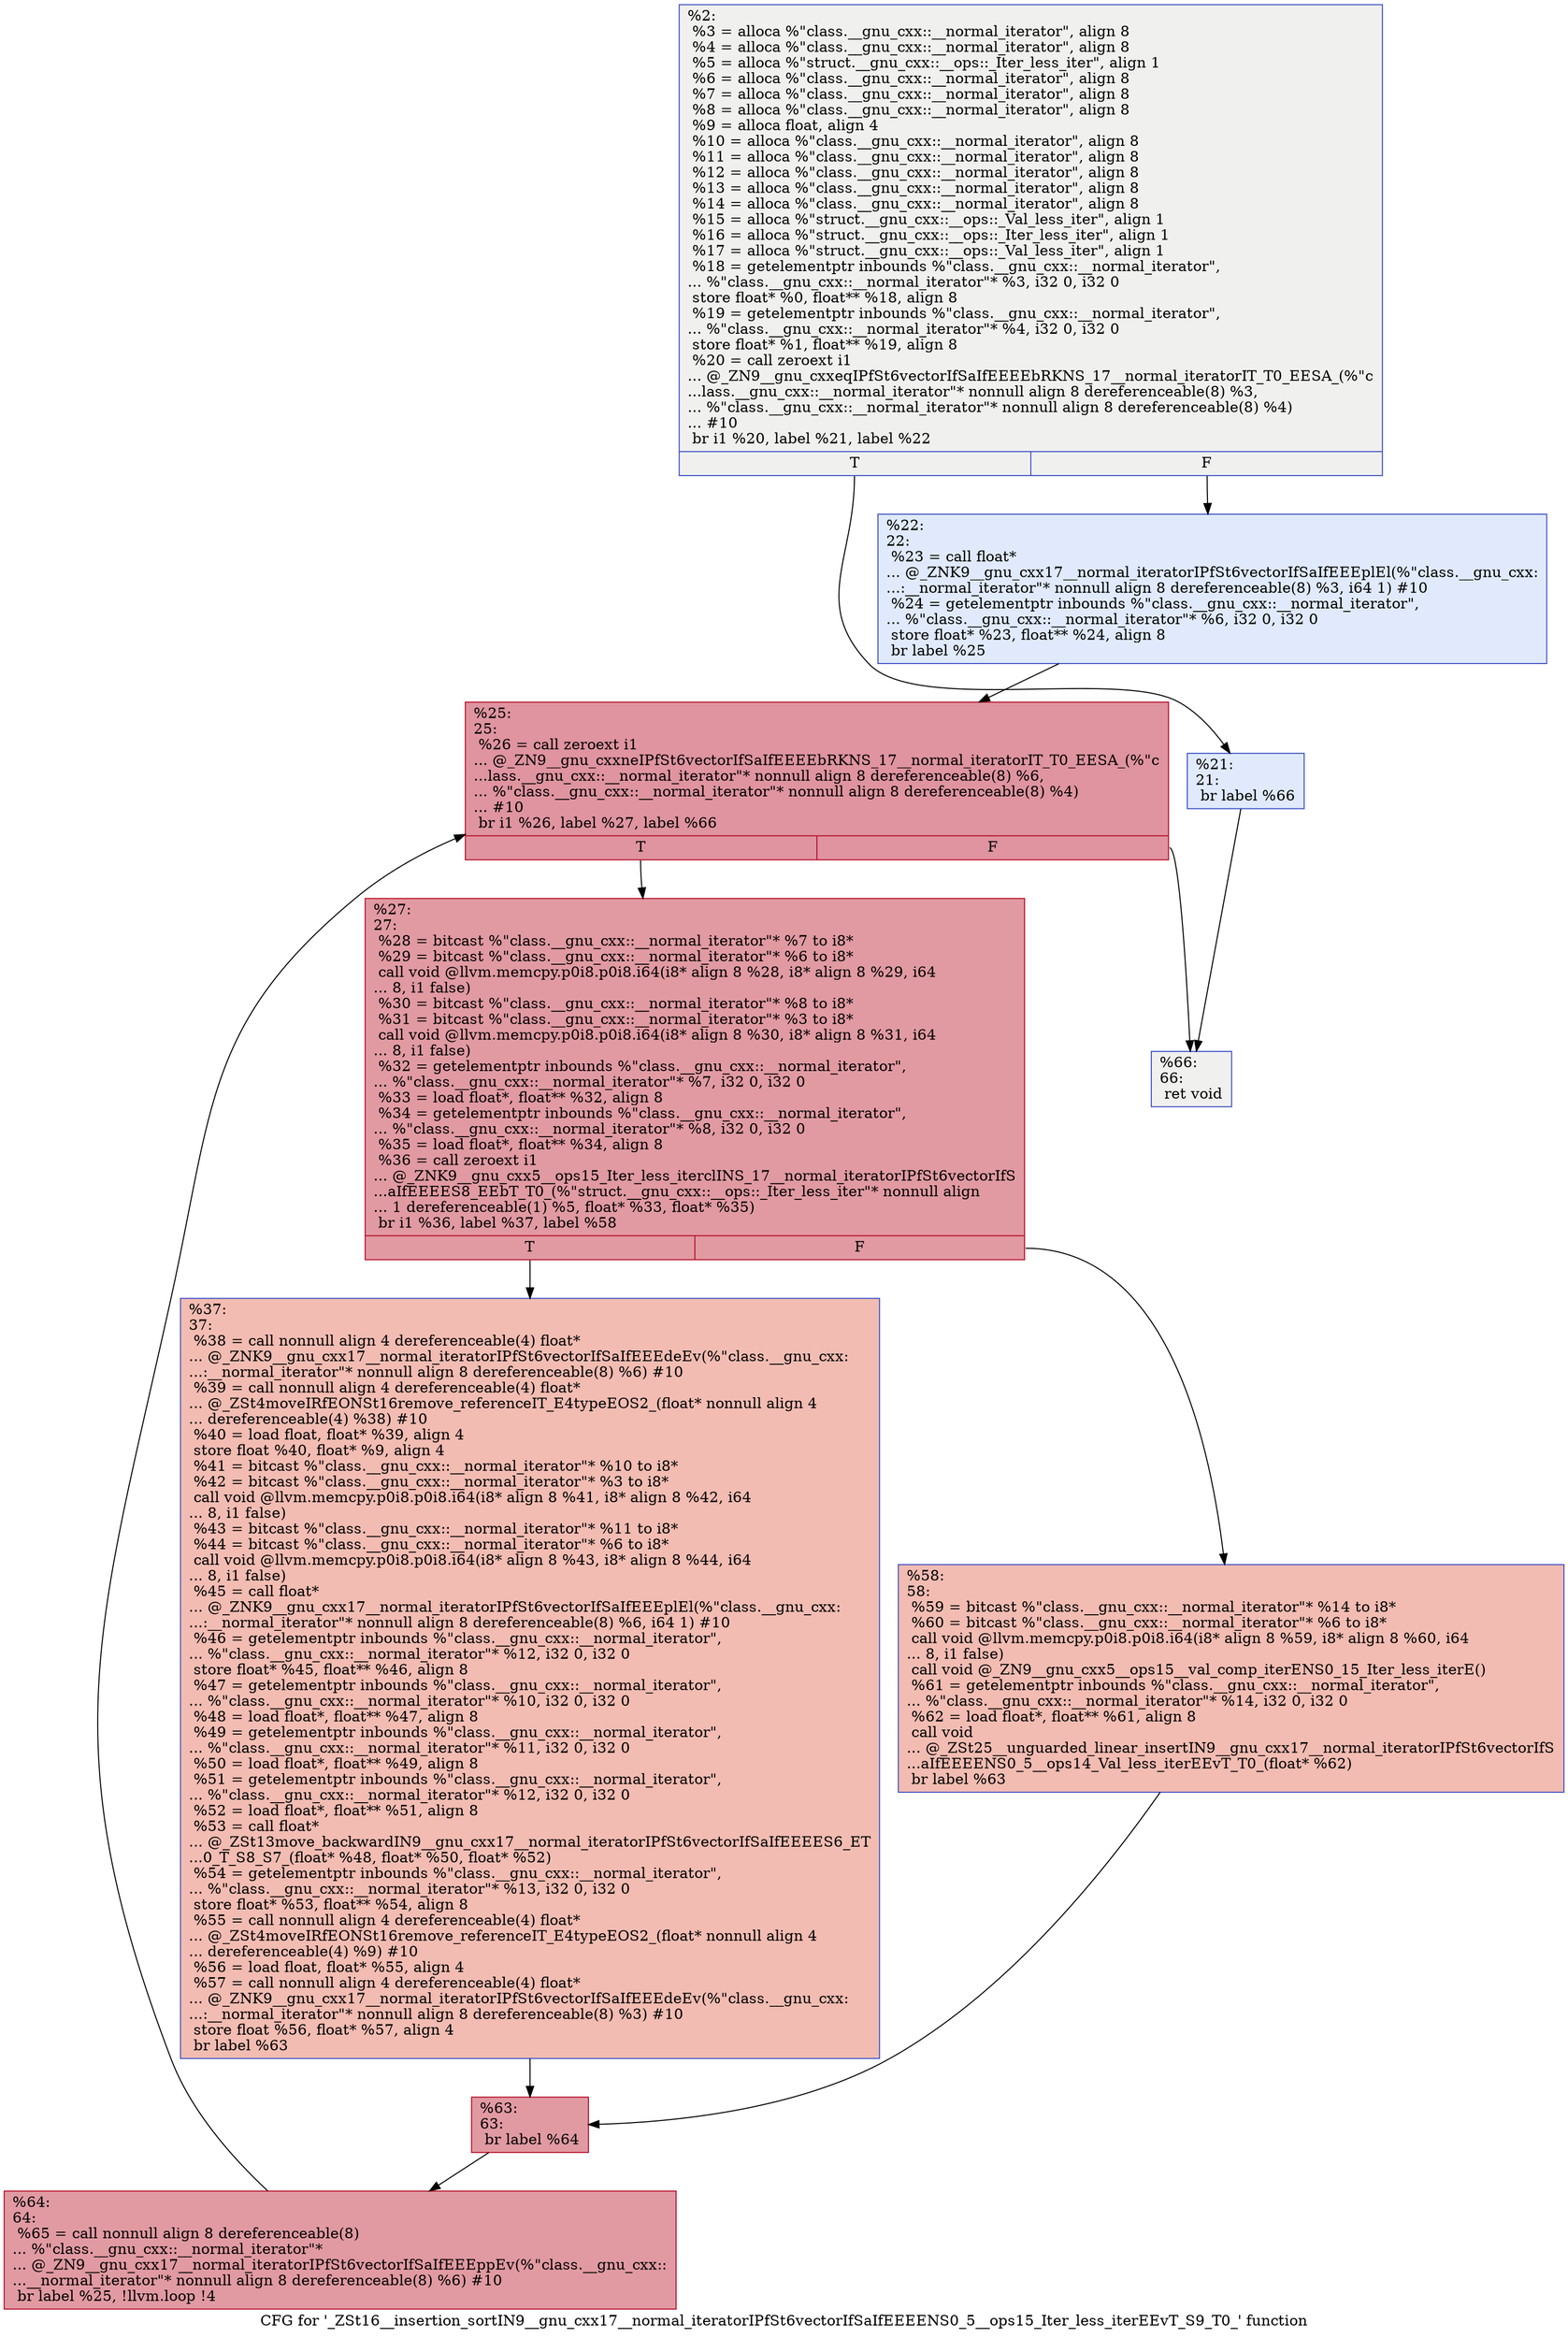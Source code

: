 digraph "CFG for '_ZSt16__insertion_sortIN9__gnu_cxx17__normal_iteratorIPfSt6vectorIfSaIfEEEENS0_5__ops15_Iter_less_iterEEvT_S9_T0_' function" {
	label="CFG for '_ZSt16__insertion_sortIN9__gnu_cxx17__normal_iteratorIPfSt6vectorIfSaIfEEEENS0_5__ops15_Iter_less_iterEEvT_S9_T0_' function";

	Node0x5593547428d0 [shape=record,color="#3d50c3ff", style=filled, fillcolor="#dedcdb70",label="{%2:\l  %3 = alloca %\"class.__gnu_cxx::__normal_iterator\", align 8\l  %4 = alloca %\"class.__gnu_cxx::__normal_iterator\", align 8\l  %5 = alloca %\"struct.__gnu_cxx::__ops::_Iter_less_iter\", align 1\l  %6 = alloca %\"class.__gnu_cxx::__normal_iterator\", align 8\l  %7 = alloca %\"class.__gnu_cxx::__normal_iterator\", align 8\l  %8 = alloca %\"class.__gnu_cxx::__normal_iterator\", align 8\l  %9 = alloca float, align 4\l  %10 = alloca %\"class.__gnu_cxx::__normal_iterator\", align 8\l  %11 = alloca %\"class.__gnu_cxx::__normal_iterator\", align 8\l  %12 = alloca %\"class.__gnu_cxx::__normal_iterator\", align 8\l  %13 = alloca %\"class.__gnu_cxx::__normal_iterator\", align 8\l  %14 = alloca %\"class.__gnu_cxx::__normal_iterator\", align 8\l  %15 = alloca %\"struct.__gnu_cxx::__ops::_Val_less_iter\", align 1\l  %16 = alloca %\"struct.__gnu_cxx::__ops::_Iter_less_iter\", align 1\l  %17 = alloca %\"struct.__gnu_cxx::__ops::_Val_less_iter\", align 1\l  %18 = getelementptr inbounds %\"class.__gnu_cxx::__normal_iterator\",\l... %\"class.__gnu_cxx::__normal_iterator\"* %3, i32 0, i32 0\l  store float* %0, float** %18, align 8\l  %19 = getelementptr inbounds %\"class.__gnu_cxx::__normal_iterator\",\l... %\"class.__gnu_cxx::__normal_iterator\"* %4, i32 0, i32 0\l  store float* %1, float** %19, align 8\l  %20 = call zeroext i1\l... @_ZN9__gnu_cxxeqIPfSt6vectorIfSaIfEEEEbRKNS_17__normal_iteratorIT_T0_EESA_(%\"c\l...lass.__gnu_cxx::__normal_iterator\"* nonnull align 8 dereferenceable(8) %3,\l... %\"class.__gnu_cxx::__normal_iterator\"* nonnull align 8 dereferenceable(8) %4)\l... #10\l  br i1 %20, label %21, label %22\l|{<s0>T|<s1>F}}"];
	Node0x5593547428d0:s0 -> Node0x559354743380;
	Node0x5593547428d0:s1 -> Node0x5593547433d0;
	Node0x559354743380 [shape=record,color="#3d50c3ff", style=filled, fillcolor="#b9d0f970",label="{%21:\l21:                                               \l  br label %66\l}"];
	Node0x559354743380 -> Node0x559354743420;
	Node0x5593547433d0 [shape=record,color="#3d50c3ff", style=filled, fillcolor="#b9d0f970",label="{%22:\l22:                                               \l  %23 = call float*\l... @_ZNK9__gnu_cxx17__normal_iteratorIPfSt6vectorIfSaIfEEEplEl(%\"class.__gnu_cxx:\l...:__normal_iterator\"* nonnull align 8 dereferenceable(8) %3, i64 1) #10\l  %24 = getelementptr inbounds %\"class.__gnu_cxx::__normal_iterator\",\l... %\"class.__gnu_cxx::__normal_iterator\"* %6, i32 0, i32 0\l  store float* %23, float** %24, align 8\l  br label %25\l}"];
	Node0x5593547433d0 -> Node0x5593547434e0;
	Node0x5593547434e0 [shape=record,color="#b70d28ff", style=filled, fillcolor="#b70d2870",label="{%25:\l25:                                               \l  %26 = call zeroext i1\l... @_ZN9__gnu_cxxneIPfSt6vectorIfSaIfEEEEbRKNS_17__normal_iteratorIT_T0_EESA_(%\"c\l...lass.__gnu_cxx::__normal_iterator\"* nonnull align 8 dereferenceable(8) %6,\l... %\"class.__gnu_cxx::__normal_iterator\"* nonnull align 8 dereferenceable(8) %4)\l... #10\l  br i1 %26, label %27, label %66\l|{<s0>T|<s1>F}}"];
	Node0x5593547434e0:s0 -> Node0x5593547439b0;
	Node0x5593547434e0:s1 -> Node0x559354743420;
	Node0x5593547439b0 [shape=record,color="#b70d28ff", style=filled, fillcolor="#bb1b2c70",label="{%27:\l27:                                               \l  %28 = bitcast %\"class.__gnu_cxx::__normal_iterator\"* %7 to i8*\l  %29 = bitcast %\"class.__gnu_cxx::__normal_iterator\"* %6 to i8*\l  call void @llvm.memcpy.p0i8.p0i8.i64(i8* align 8 %28, i8* align 8 %29, i64\l... 8, i1 false)\l  %30 = bitcast %\"class.__gnu_cxx::__normal_iterator\"* %8 to i8*\l  %31 = bitcast %\"class.__gnu_cxx::__normal_iterator\"* %3 to i8*\l  call void @llvm.memcpy.p0i8.p0i8.i64(i8* align 8 %30, i8* align 8 %31, i64\l... 8, i1 false)\l  %32 = getelementptr inbounds %\"class.__gnu_cxx::__normal_iterator\",\l... %\"class.__gnu_cxx::__normal_iterator\"* %7, i32 0, i32 0\l  %33 = load float*, float** %32, align 8\l  %34 = getelementptr inbounds %\"class.__gnu_cxx::__normal_iterator\",\l... %\"class.__gnu_cxx::__normal_iterator\"* %8, i32 0, i32 0\l  %35 = load float*, float** %34, align 8\l  %36 = call zeroext i1\l... @_ZNK9__gnu_cxx5__ops15_Iter_less_iterclINS_17__normal_iteratorIPfSt6vectorIfS\l...aIfEEEES8_EEbT_T0_(%\"struct.__gnu_cxx::__ops::_Iter_less_iter\"* nonnull align\l... 1 dereferenceable(1) %5, float* %33, float* %35)\l  br i1 %36, label %37, label %58\l|{<s0>T|<s1>F}}"];
	Node0x5593547439b0:s0 -> Node0x559354744330;
	Node0x5593547439b0:s1 -> Node0x559354744380;
	Node0x559354744330 [shape=record,color="#3d50c3ff", style=filled, fillcolor="#e1675170",label="{%37:\l37:                                               \l  %38 = call nonnull align 4 dereferenceable(4) float*\l... @_ZNK9__gnu_cxx17__normal_iteratorIPfSt6vectorIfSaIfEEEdeEv(%\"class.__gnu_cxx:\l...:__normal_iterator\"* nonnull align 8 dereferenceable(8) %6) #10\l  %39 = call nonnull align 4 dereferenceable(4) float*\l... @_ZSt4moveIRfEONSt16remove_referenceIT_E4typeEOS2_(float* nonnull align 4\l... dereferenceable(4) %38) #10\l  %40 = load float, float* %39, align 4\l  store float %40, float* %9, align 4\l  %41 = bitcast %\"class.__gnu_cxx::__normal_iterator\"* %10 to i8*\l  %42 = bitcast %\"class.__gnu_cxx::__normal_iterator\"* %3 to i8*\l  call void @llvm.memcpy.p0i8.p0i8.i64(i8* align 8 %41, i8* align 8 %42, i64\l... 8, i1 false)\l  %43 = bitcast %\"class.__gnu_cxx::__normal_iterator\"* %11 to i8*\l  %44 = bitcast %\"class.__gnu_cxx::__normal_iterator\"* %6 to i8*\l  call void @llvm.memcpy.p0i8.p0i8.i64(i8* align 8 %43, i8* align 8 %44, i64\l... 8, i1 false)\l  %45 = call float*\l... @_ZNK9__gnu_cxx17__normal_iteratorIPfSt6vectorIfSaIfEEEplEl(%\"class.__gnu_cxx:\l...:__normal_iterator\"* nonnull align 8 dereferenceable(8) %6, i64 1) #10\l  %46 = getelementptr inbounds %\"class.__gnu_cxx::__normal_iterator\",\l... %\"class.__gnu_cxx::__normal_iterator\"* %12, i32 0, i32 0\l  store float* %45, float** %46, align 8\l  %47 = getelementptr inbounds %\"class.__gnu_cxx::__normal_iterator\",\l... %\"class.__gnu_cxx::__normal_iterator\"* %10, i32 0, i32 0\l  %48 = load float*, float** %47, align 8\l  %49 = getelementptr inbounds %\"class.__gnu_cxx::__normal_iterator\",\l... %\"class.__gnu_cxx::__normal_iterator\"* %11, i32 0, i32 0\l  %50 = load float*, float** %49, align 8\l  %51 = getelementptr inbounds %\"class.__gnu_cxx::__normal_iterator\",\l... %\"class.__gnu_cxx::__normal_iterator\"* %12, i32 0, i32 0\l  %52 = load float*, float** %51, align 8\l  %53 = call float*\l... @_ZSt13move_backwardIN9__gnu_cxx17__normal_iteratorIPfSt6vectorIfSaIfEEEES6_ET\l...0_T_S8_S7_(float* %48, float* %50, float* %52)\l  %54 = getelementptr inbounds %\"class.__gnu_cxx::__normal_iterator\",\l... %\"class.__gnu_cxx::__normal_iterator\"* %13, i32 0, i32 0\l  store float* %53, float** %54, align 8\l  %55 = call nonnull align 4 dereferenceable(4) float*\l... @_ZSt4moveIRfEONSt16remove_referenceIT_E4typeEOS2_(float* nonnull align 4\l... dereferenceable(4) %9) #10\l  %56 = load float, float* %55, align 4\l  %57 = call nonnull align 4 dereferenceable(4) float*\l... @_ZNK9__gnu_cxx17__normal_iteratorIPfSt6vectorIfSaIfEEEdeEv(%\"class.__gnu_cxx:\l...:__normal_iterator\"* nonnull align 8 dereferenceable(8) %3) #10\l  store float %56, float* %57, align 4\l  br label %63\l}"];
	Node0x559354744330 -> Node0x5593547455d0;
	Node0x559354744380 [shape=record,color="#3d50c3ff", style=filled, fillcolor="#e1675170",label="{%58:\l58:                                               \l  %59 = bitcast %\"class.__gnu_cxx::__normal_iterator\"* %14 to i8*\l  %60 = bitcast %\"class.__gnu_cxx::__normal_iterator\"* %6 to i8*\l  call void @llvm.memcpy.p0i8.p0i8.i64(i8* align 8 %59, i8* align 8 %60, i64\l... 8, i1 false)\l  call void @_ZN9__gnu_cxx5__ops15__val_comp_iterENS0_15_Iter_less_iterE()\l  %61 = getelementptr inbounds %\"class.__gnu_cxx::__normal_iterator\",\l... %\"class.__gnu_cxx::__normal_iterator\"* %14, i32 0, i32 0\l  %62 = load float*, float** %61, align 8\l  call void\l... @_ZSt25__unguarded_linear_insertIN9__gnu_cxx17__normal_iteratorIPfSt6vectorIfS\l...aIfEEEENS0_5__ops14_Val_less_iterEEvT_T0_(float* %62)\l  br label %63\l}"];
	Node0x559354744380 -> Node0x5593547455d0;
	Node0x5593547455d0 [shape=record,color="#b70d28ff", style=filled, fillcolor="#bb1b2c70",label="{%63:\l63:                                               \l  br label %64\l}"];
	Node0x5593547455d0 -> Node0x559354745f60;
	Node0x559354745f60 [shape=record,color="#b70d28ff", style=filled, fillcolor="#bb1b2c70",label="{%64:\l64:                                               \l  %65 = call nonnull align 8 dereferenceable(8)\l... %\"class.__gnu_cxx::__normal_iterator\"*\l... @_ZN9__gnu_cxx17__normal_iteratorIPfSt6vectorIfSaIfEEEppEv(%\"class.__gnu_cxx::\l...__normal_iterator\"* nonnull align 8 dereferenceable(8) %6) #10\l  br label %25, !llvm.loop !4\l}"];
	Node0x559354745f60 -> Node0x5593547434e0;
	Node0x559354743420 [shape=record,color="#3d50c3ff", style=filled, fillcolor="#dedcdb70",label="{%66:\l66:                                               \l  ret void\l}"];
}

